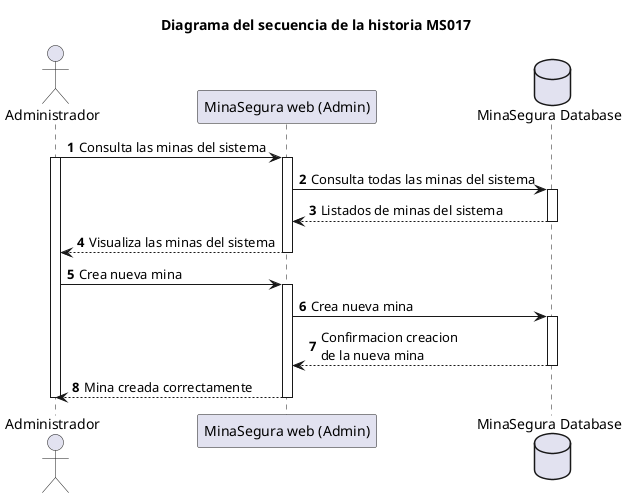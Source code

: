 @startuml hu1_sequence
autonumber

title Diagrama del secuencia de la historia MS017

actor Administrador
participant "MinaSegura web (Admin)"
Database "MinaSegura Database"

Administrador->"MinaSegura web (Admin)": Consulta las minas del sistema
activate Administrador
activate "MinaSegura web (Admin)"

"MinaSegura web (Admin)"->"MinaSegura Database": Consulta todas las minas del sistema
activate "MinaSegura Database"

"MinaSegura Database" --> "MinaSegura web (Admin)": Listados de minas del sistema
deactivate "MinaSegura Database"

"MinaSegura web (Admin)" --> Administrador: Visualiza las minas del sistema
deactivate "MinaSegura web (Admin)"

Administrador->"MinaSegura web (Admin)": Crea nueva mina
activate "MinaSegura web (Admin)"

"MinaSegura web (Admin)"->"MinaSegura Database": Crea nueva mina
activate "MinaSegura Database"

"MinaSegura Database" --> "MinaSegura web (Admin)": Confirmacion creacion \nde la nueva mina
deactivate "MinaSegura Database"

"MinaSegura web (Admin)" --> Administrador: Mina creada correctamente
deactivate "MinaSegura web (Admin)"



deactivate Administrador


@enduml
